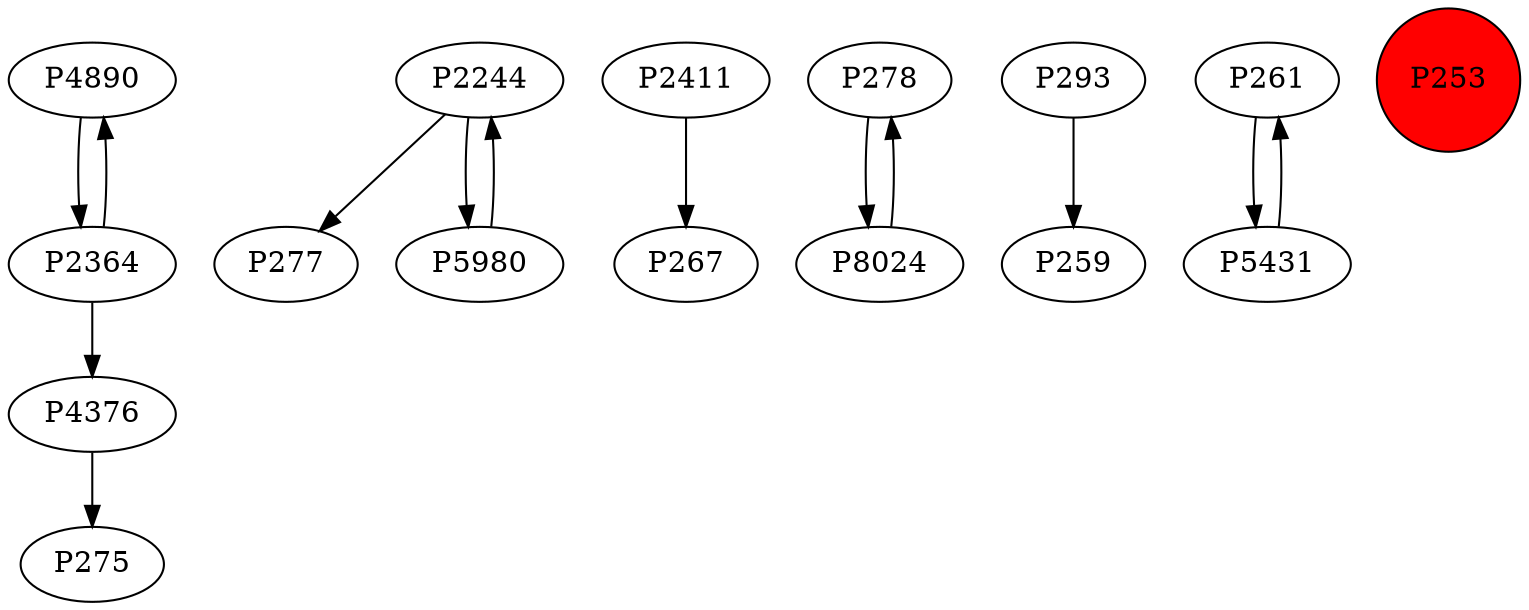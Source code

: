 digraph {
	P4890 -> P2364
	P2244 -> P277
	P2244 -> P5980
	P4376 -> P275
	P2411 -> P267
	P2364 -> P4890
	P5980 -> P2244
	P278 -> P8024
	P293 -> P259
	P2364 -> P4376
	P261 -> P5431
	P5431 -> P261
	P8024 -> P278
	P253 [shape=circle]
	P253 [style=filled]
	P253 [fillcolor=red]
}